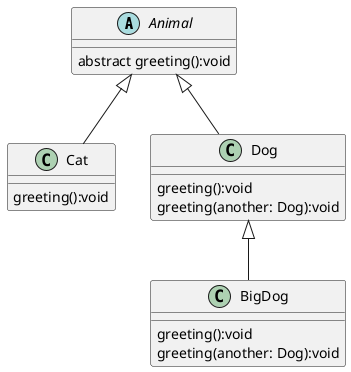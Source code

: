 @startuml
'https://plantuml.com/class-diagram

abstract class Animal{
abstract greeting():void
}
class Cat extends Animal{
greeting():void
}
class Dog extends Animal{
greeting():void
greeting(another: Dog):void
}
class BigDog extends Dog{
greeting():void
greeting(another: Dog):void
}

@enduml